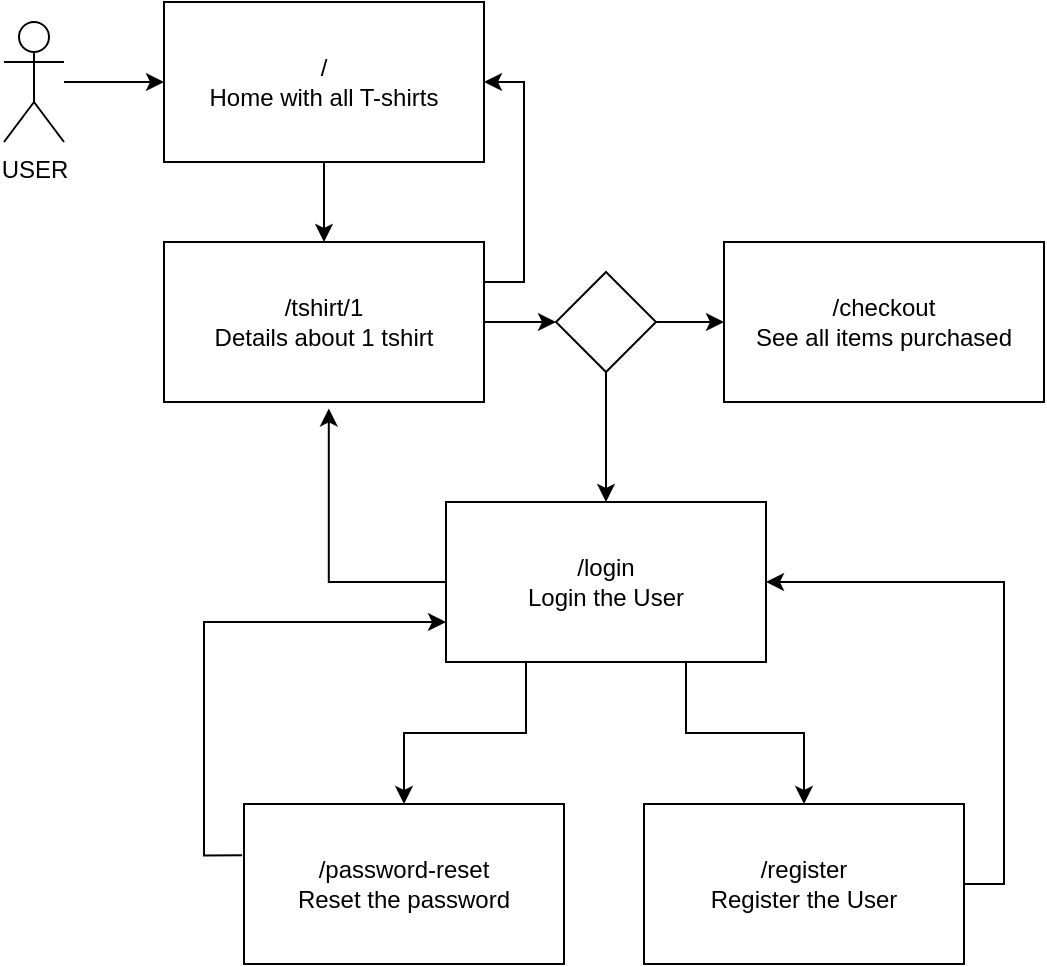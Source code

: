 <mxfile version="20.2.8" type="device"><diagram id="kXTKryuxXYAXWrw_HjEY" name="Page-1"><mxGraphModel dx="841" dy="743" grid="1" gridSize="10" guides="1" tooltips="1" connect="1" arrows="1" fold="1" page="1" pageScale="1" pageWidth="827" pageHeight="583" math="0" shadow="0"><root><mxCell id="0"/><mxCell id="1" parent="0"/><mxCell id="kXkVrwRPAOk8eLbU7RmR-3" style="edgeStyle=orthogonalEdgeStyle;rounded=0;orthogonalLoop=1;jettySize=auto;html=1;entryX=0;entryY=0.5;entryDx=0;entryDy=0;" edge="1" parent="1" source="kXkVrwRPAOk8eLbU7RmR-1" target="kXkVrwRPAOk8eLbU7RmR-2"><mxGeometry relative="1" as="geometry"/></mxCell><mxCell id="kXkVrwRPAOk8eLbU7RmR-1" value="USER" style="shape=umlActor;verticalLabelPosition=bottom;verticalAlign=top;html=1;outlineConnect=0;" vertex="1" parent="1"><mxGeometry x="40" y="50" width="30" height="60" as="geometry"/></mxCell><mxCell id="kXkVrwRPAOk8eLbU7RmR-5" style="edgeStyle=orthogonalEdgeStyle;rounded=0;orthogonalLoop=1;jettySize=auto;html=1;entryX=0.5;entryY=0;entryDx=0;entryDy=0;" edge="1" parent="1" source="kXkVrwRPAOk8eLbU7RmR-2" target="kXkVrwRPAOk8eLbU7RmR-4"><mxGeometry relative="1" as="geometry"/></mxCell><mxCell id="kXkVrwRPAOk8eLbU7RmR-2" value="/&lt;br&gt;Home with all T-shirts" style="rounded=0;whiteSpace=wrap;html=1;spacingTop=2;spacingLeft=2;spacingBottom=2;spacingRight=2;" vertex="1" parent="1"><mxGeometry x="120" y="40" width="160" height="80" as="geometry"/></mxCell><mxCell id="kXkVrwRPAOk8eLbU7RmR-6" style="edgeStyle=orthogonalEdgeStyle;rounded=0;orthogonalLoop=1;jettySize=auto;html=1;entryX=1;entryY=0.5;entryDx=0;entryDy=0;exitX=1;exitY=0.25;exitDx=0;exitDy=0;" edge="1" parent="1" source="kXkVrwRPAOk8eLbU7RmR-4" target="kXkVrwRPAOk8eLbU7RmR-2"><mxGeometry relative="1" as="geometry"/></mxCell><mxCell id="kXkVrwRPAOk8eLbU7RmR-11" style="edgeStyle=orthogonalEdgeStyle;rounded=0;orthogonalLoop=1;jettySize=auto;html=1;entryX=0;entryY=0.5;entryDx=0;entryDy=0;" edge="1" parent="1" source="kXkVrwRPAOk8eLbU7RmR-4" target="kXkVrwRPAOk8eLbU7RmR-9"><mxGeometry relative="1" as="geometry"/></mxCell><mxCell id="kXkVrwRPAOk8eLbU7RmR-4" value="/tshirt/1&lt;br&gt;Details about 1 tshirt" style="rounded=0;whiteSpace=wrap;html=1;spacingTop=2;spacingLeft=2;spacingBottom=2;spacingRight=2;" vertex="1" parent="1"><mxGeometry x="120" y="160" width="160" height="80" as="geometry"/></mxCell><mxCell id="kXkVrwRPAOk8eLbU7RmR-7" value="/checkout&lt;br&gt;See all items purchased" style="rounded=0;whiteSpace=wrap;html=1;spacingTop=2;spacingLeft=2;spacingBottom=2;spacingRight=2;" vertex="1" parent="1"><mxGeometry x="400" y="160" width="160" height="80" as="geometry"/></mxCell><mxCell id="kXkVrwRPAOk8eLbU7RmR-10" style="edgeStyle=orthogonalEdgeStyle;rounded=0;orthogonalLoop=1;jettySize=auto;html=1;entryX=0;entryY=0.5;entryDx=0;entryDy=0;" edge="1" parent="1" source="kXkVrwRPAOk8eLbU7RmR-9" target="kXkVrwRPAOk8eLbU7RmR-7"><mxGeometry relative="1" as="geometry"/></mxCell><mxCell id="kXkVrwRPAOk8eLbU7RmR-13" style="edgeStyle=orthogonalEdgeStyle;rounded=0;orthogonalLoop=1;jettySize=auto;html=1;entryX=0.5;entryY=0;entryDx=0;entryDy=0;" edge="1" parent="1" source="kXkVrwRPAOk8eLbU7RmR-9" target="kXkVrwRPAOk8eLbU7RmR-12"><mxGeometry relative="1" as="geometry"/></mxCell><mxCell id="kXkVrwRPAOk8eLbU7RmR-9" value="" style="rhombus;whiteSpace=wrap;html=1;" vertex="1" parent="1"><mxGeometry x="316" y="175" width="50" height="50" as="geometry"/></mxCell><mxCell id="kXkVrwRPAOk8eLbU7RmR-14" style="edgeStyle=orthogonalEdgeStyle;rounded=0;orthogonalLoop=1;jettySize=auto;html=1;entryX=0.515;entryY=1.04;entryDx=0;entryDy=0;entryPerimeter=0;exitX=0;exitY=0.5;exitDx=0;exitDy=0;" edge="1" parent="1" source="kXkVrwRPAOk8eLbU7RmR-12" target="kXkVrwRPAOk8eLbU7RmR-4"><mxGeometry relative="1" as="geometry"/></mxCell><mxCell id="kXkVrwRPAOk8eLbU7RmR-17" style="edgeStyle=orthogonalEdgeStyle;rounded=0;orthogonalLoop=1;jettySize=auto;html=1;exitX=0.25;exitY=1;exitDx=0;exitDy=0;" edge="1" parent="1" source="kXkVrwRPAOk8eLbU7RmR-12" target="kXkVrwRPAOk8eLbU7RmR-15"><mxGeometry relative="1" as="geometry"/></mxCell><mxCell id="kXkVrwRPAOk8eLbU7RmR-18" style="edgeStyle=orthogonalEdgeStyle;rounded=0;orthogonalLoop=1;jettySize=auto;html=1;exitX=0.75;exitY=1;exitDx=0;exitDy=0;" edge="1" parent="1" source="kXkVrwRPAOk8eLbU7RmR-12" target="kXkVrwRPAOk8eLbU7RmR-16"><mxGeometry relative="1" as="geometry"/></mxCell><mxCell id="kXkVrwRPAOk8eLbU7RmR-12" value="/login&lt;br&gt;Login the User" style="rounded=0;whiteSpace=wrap;html=1;spacingTop=2;spacingLeft=2;spacingBottom=2;spacingRight=2;" vertex="1" parent="1"><mxGeometry x="261" y="290" width="160" height="80" as="geometry"/></mxCell><mxCell id="kXkVrwRPAOk8eLbU7RmR-20" style="edgeStyle=orthogonalEdgeStyle;rounded=0;orthogonalLoop=1;jettySize=auto;html=1;entryX=0;entryY=0.75;entryDx=0;entryDy=0;exitX=-0.006;exitY=0.321;exitDx=0;exitDy=0;exitPerimeter=0;" edge="1" parent="1" source="kXkVrwRPAOk8eLbU7RmR-15" target="kXkVrwRPAOk8eLbU7RmR-12"><mxGeometry relative="1" as="geometry"/></mxCell><mxCell id="kXkVrwRPAOk8eLbU7RmR-15" value="/password-reset&lt;br&gt;Reset the password" style="rounded=0;whiteSpace=wrap;html=1;spacingTop=2;spacingLeft=2;spacingBottom=2;spacingRight=2;" vertex="1" parent="1"><mxGeometry x="160" y="441" width="160" height="80" as="geometry"/></mxCell><mxCell id="kXkVrwRPAOk8eLbU7RmR-19" style="edgeStyle=orthogonalEdgeStyle;rounded=0;orthogonalLoop=1;jettySize=auto;html=1;entryX=1;entryY=0.5;entryDx=0;entryDy=0;exitX=1;exitY=0.5;exitDx=0;exitDy=0;" edge="1" parent="1" source="kXkVrwRPAOk8eLbU7RmR-16" target="kXkVrwRPAOk8eLbU7RmR-12"><mxGeometry relative="1" as="geometry"/></mxCell><mxCell id="kXkVrwRPAOk8eLbU7RmR-16" value="/register&lt;br&gt;Register the User" style="rounded=0;whiteSpace=wrap;html=1;spacingTop=2;spacingLeft=2;spacingBottom=2;spacingRight=2;" vertex="1" parent="1"><mxGeometry x="360" y="441" width="160" height="80" as="geometry"/></mxCell></root></mxGraphModel></diagram></mxfile>
